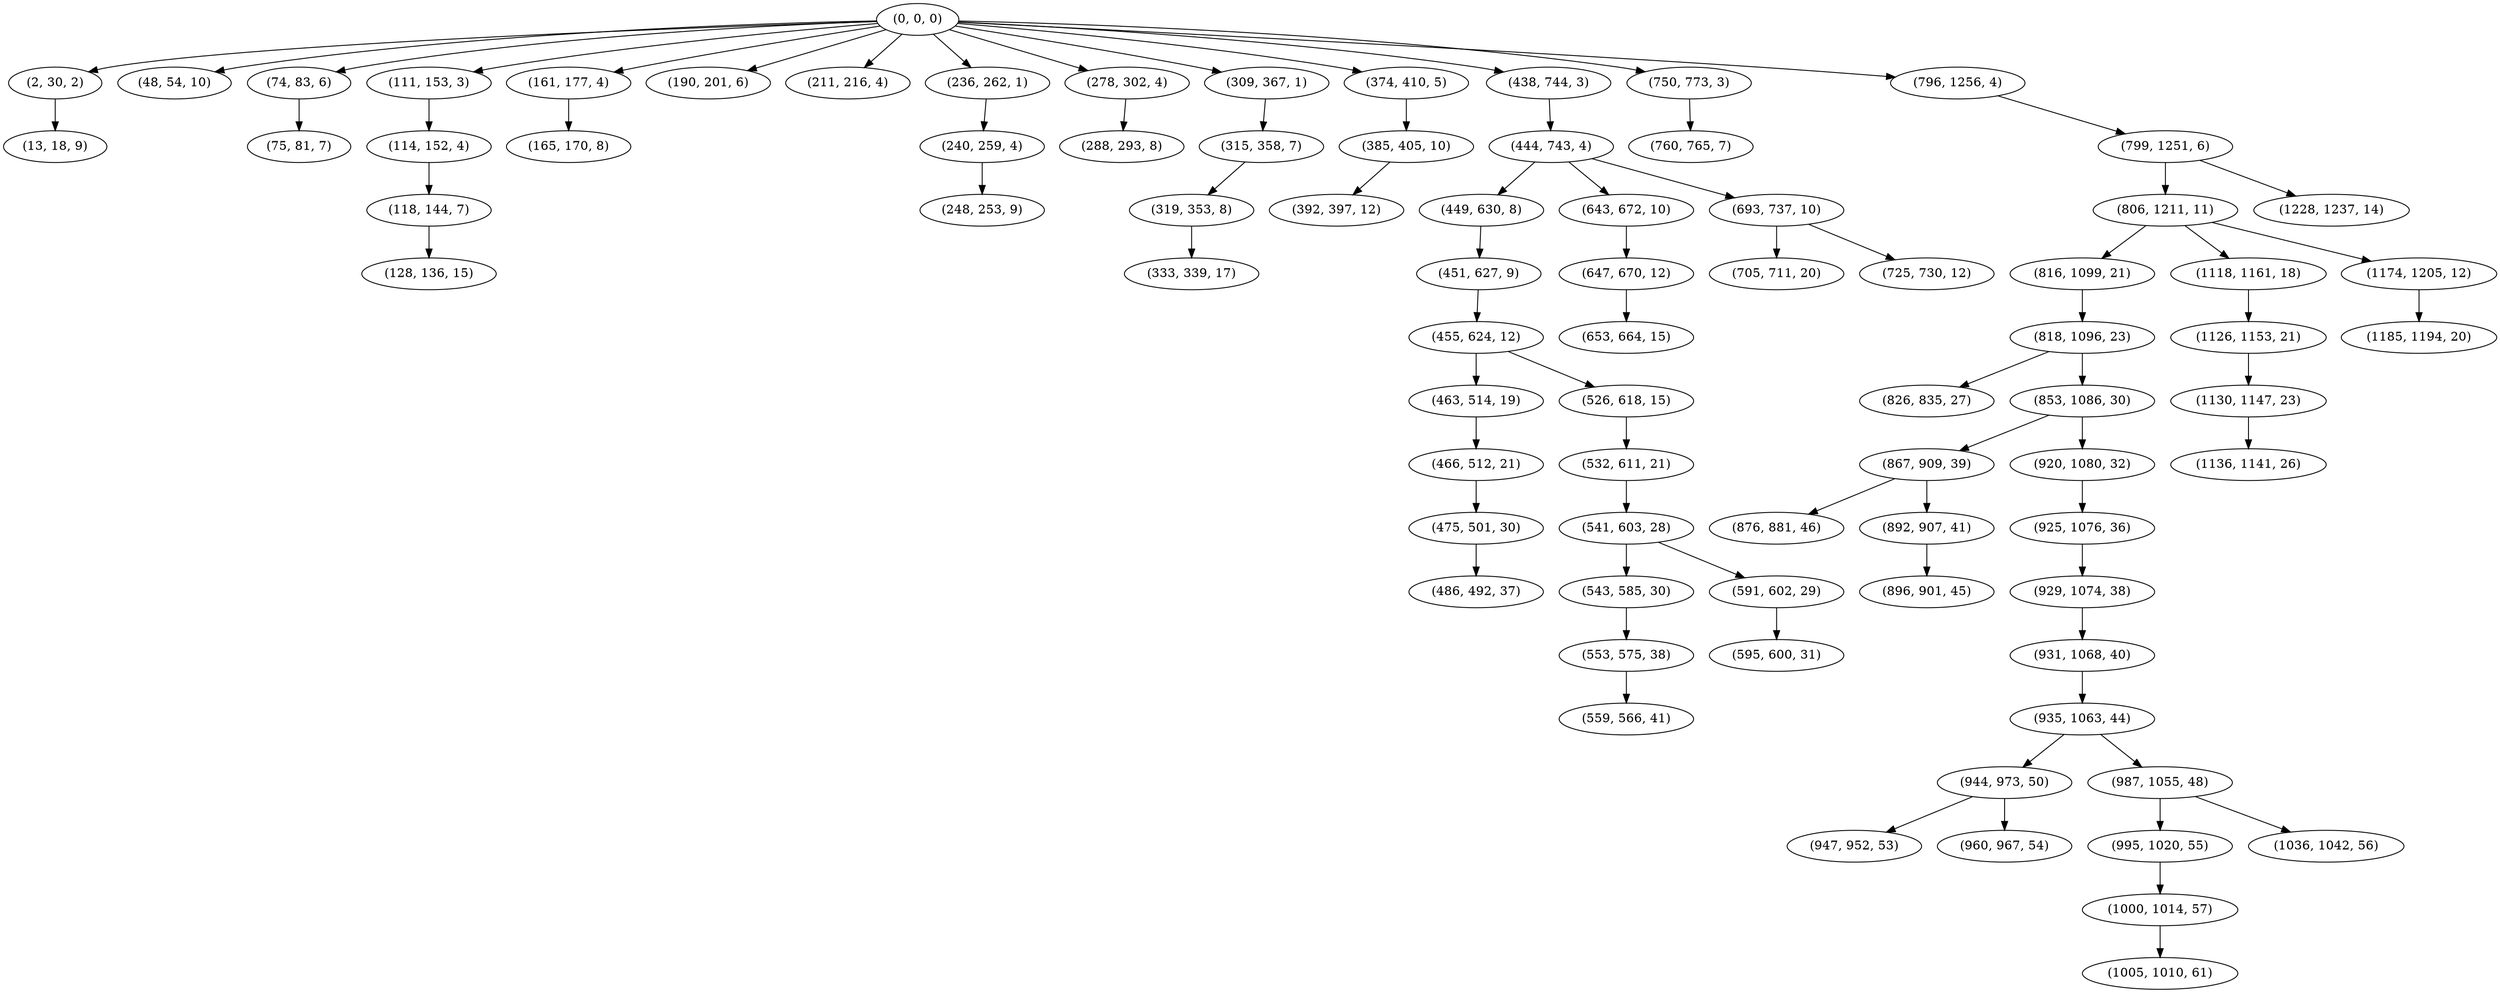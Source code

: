 digraph tree {
    "(0, 0, 0)";
    "(2, 30, 2)";
    "(13, 18, 9)";
    "(48, 54, 10)";
    "(74, 83, 6)";
    "(75, 81, 7)";
    "(111, 153, 3)";
    "(114, 152, 4)";
    "(118, 144, 7)";
    "(128, 136, 15)";
    "(161, 177, 4)";
    "(165, 170, 8)";
    "(190, 201, 6)";
    "(211, 216, 4)";
    "(236, 262, 1)";
    "(240, 259, 4)";
    "(248, 253, 9)";
    "(278, 302, 4)";
    "(288, 293, 8)";
    "(309, 367, 1)";
    "(315, 358, 7)";
    "(319, 353, 8)";
    "(333, 339, 17)";
    "(374, 410, 5)";
    "(385, 405, 10)";
    "(392, 397, 12)";
    "(438, 744, 3)";
    "(444, 743, 4)";
    "(449, 630, 8)";
    "(451, 627, 9)";
    "(455, 624, 12)";
    "(463, 514, 19)";
    "(466, 512, 21)";
    "(475, 501, 30)";
    "(486, 492, 37)";
    "(526, 618, 15)";
    "(532, 611, 21)";
    "(541, 603, 28)";
    "(543, 585, 30)";
    "(553, 575, 38)";
    "(559, 566, 41)";
    "(591, 602, 29)";
    "(595, 600, 31)";
    "(643, 672, 10)";
    "(647, 670, 12)";
    "(653, 664, 15)";
    "(693, 737, 10)";
    "(705, 711, 20)";
    "(725, 730, 12)";
    "(750, 773, 3)";
    "(760, 765, 7)";
    "(796, 1256, 4)";
    "(799, 1251, 6)";
    "(806, 1211, 11)";
    "(816, 1099, 21)";
    "(818, 1096, 23)";
    "(826, 835, 27)";
    "(853, 1086, 30)";
    "(867, 909, 39)";
    "(876, 881, 46)";
    "(892, 907, 41)";
    "(896, 901, 45)";
    "(920, 1080, 32)";
    "(925, 1076, 36)";
    "(929, 1074, 38)";
    "(931, 1068, 40)";
    "(935, 1063, 44)";
    "(944, 973, 50)";
    "(947, 952, 53)";
    "(960, 967, 54)";
    "(987, 1055, 48)";
    "(995, 1020, 55)";
    "(1000, 1014, 57)";
    "(1005, 1010, 61)";
    "(1036, 1042, 56)";
    "(1118, 1161, 18)";
    "(1126, 1153, 21)";
    "(1130, 1147, 23)";
    "(1136, 1141, 26)";
    "(1174, 1205, 12)";
    "(1185, 1194, 20)";
    "(1228, 1237, 14)";
    "(0, 0, 0)" -> "(2, 30, 2)";
    "(0, 0, 0)" -> "(48, 54, 10)";
    "(0, 0, 0)" -> "(74, 83, 6)";
    "(0, 0, 0)" -> "(111, 153, 3)";
    "(0, 0, 0)" -> "(161, 177, 4)";
    "(0, 0, 0)" -> "(190, 201, 6)";
    "(0, 0, 0)" -> "(211, 216, 4)";
    "(0, 0, 0)" -> "(236, 262, 1)";
    "(0, 0, 0)" -> "(278, 302, 4)";
    "(0, 0, 0)" -> "(309, 367, 1)";
    "(0, 0, 0)" -> "(374, 410, 5)";
    "(0, 0, 0)" -> "(438, 744, 3)";
    "(0, 0, 0)" -> "(750, 773, 3)";
    "(0, 0, 0)" -> "(796, 1256, 4)";
    "(2, 30, 2)" -> "(13, 18, 9)";
    "(74, 83, 6)" -> "(75, 81, 7)";
    "(111, 153, 3)" -> "(114, 152, 4)";
    "(114, 152, 4)" -> "(118, 144, 7)";
    "(118, 144, 7)" -> "(128, 136, 15)";
    "(161, 177, 4)" -> "(165, 170, 8)";
    "(236, 262, 1)" -> "(240, 259, 4)";
    "(240, 259, 4)" -> "(248, 253, 9)";
    "(278, 302, 4)" -> "(288, 293, 8)";
    "(309, 367, 1)" -> "(315, 358, 7)";
    "(315, 358, 7)" -> "(319, 353, 8)";
    "(319, 353, 8)" -> "(333, 339, 17)";
    "(374, 410, 5)" -> "(385, 405, 10)";
    "(385, 405, 10)" -> "(392, 397, 12)";
    "(438, 744, 3)" -> "(444, 743, 4)";
    "(444, 743, 4)" -> "(449, 630, 8)";
    "(444, 743, 4)" -> "(643, 672, 10)";
    "(444, 743, 4)" -> "(693, 737, 10)";
    "(449, 630, 8)" -> "(451, 627, 9)";
    "(451, 627, 9)" -> "(455, 624, 12)";
    "(455, 624, 12)" -> "(463, 514, 19)";
    "(455, 624, 12)" -> "(526, 618, 15)";
    "(463, 514, 19)" -> "(466, 512, 21)";
    "(466, 512, 21)" -> "(475, 501, 30)";
    "(475, 501, 30)" -> "(486, 492, 37)";
    "(526, 618, 15)" -> "(532, 611, 21)";
    "(532, 611, 21)" -> "(541, 603, 28)";
    "(541, 603, 28)" -> "(543, 585, 30)";
    "(541, 603, 28)" -> "(591, 602, 29)";
    "(543, 585, 30)" -> "(553, 575, 38)";
    "(553, 575, 38)" -> "(559, 566, 41)";
    "(591, 602, 29)" -> "(595, 600, 31)";
    "(643, 672, 10)" -> "(647, 670, 12)";
    "(647, 670, 12)" -> "(653, 664, 15)";
    "(693, 737, 10)" -> "(705, 711, 20)";
    "(693, 737, 10)" -> "(725, 730, 12)";
    "(750, 773, 3)" -> "(760, 765, 7)";
    "(796, 1256, 4)" -> "(799, 1251, 6)";
    "(799, 1251, 6)" -> "(806, 1211, 11)";
    "(799, 1251, 6)" -> "(1228, 1237, 14)";
    "(806, 1211, 11)" -> "(816, 1099, 21)";
    "(806, 1211, 11)" -> "(1118, 1161, 18)";
    "(806, 1211, 11)" -> "(1174, 1205, 12)";
    "(816, 1099, 21)" -> "(818, 1096, 23)";
    "(818, 1096, 23)" -> "(826, 835, 27)";
    "(818, 1096, 23)" -> "(853, 1086, 30)";
    "(853, 1086, 30)" -> "(867, 909, 39)";
    "(853, 1086, 30)" -> "(920, 1080, 32)";
    "(867, 909, 39)" -> "(876, 881, 46)";
    "(867, 909, 39)" -> "(892, 907, 41)";
    "(892, 907, 41)" -> "(896, 901, 45)";
    "(920, 1080, 32)" -> "(925, 1076, 36)";
    "(925, 1076, 36)" -> "(929, 1074, 38)";
    "(929, 1074, 38)" -> "(931, 1068, 40)";
    "(931, 1068, 40)" -> "(935, 1063, 44)";
    "(935, 1063, 44)" -> "(944, 973, 50)";
    "(935, 1063, 44)" -> "(987, 1055, 48)";
    "(944, 973, 50)" -> "(947, 952, 53)";
    "(944, 973, 50)" -> "(960, 967, 54)";
    "(987, 1055, 48)" -> "(995, 1020, 55)";
    "(987, 1055, 48)" -> "(1036, 1042, 56)";
    "(995, 1020, 55)" -> "(1000, 1014, 57)";
    "(1000, 1014, 57)" -> "(1005, 1010, 61)";
    "(1118, 1161, 18)" -> "(1126, 1153, 21)";
    "(1126, 1153, 21)" -> "(1130, 1147, 23)";
    "(1130, 1147, 23)" -> "(1136, 1141, 26)";
    "(1174, 1205, 12)" -> "(1185, 1194, 20)";
}
